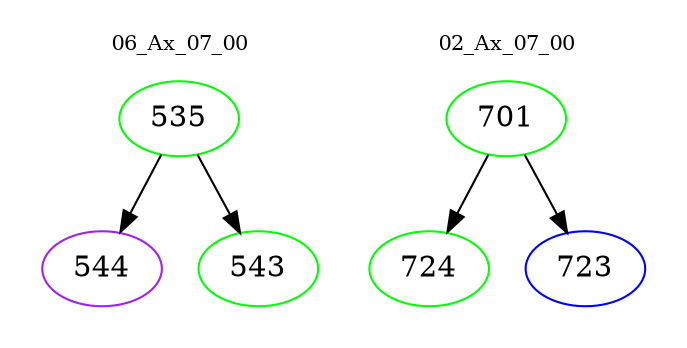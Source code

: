 digraph{
subgraph cluster_0 {
color = white
label = "06_Ax_07_00";
fontsize=10;
T0_535 [label="535", color="green"]
T0_535 -> T0_544 [color="black"]
T0_544 [label="544", color="purple"]
T0_535 -> T0_543 [color="black"]
T0_543 [label="543", color="green"]
}
subgraph cluster_1 {
color = white
label = "02_Ax_07_00";
fontsize=10;
T1_701 [label="701", color="green"]
T1_701 -> T1_724 [color="black"]
T1_724 [label="724", color="green"]
T1_701 -> T1_723 [color="black"]
T1_723 [label="723", color="blue"]
}
}
